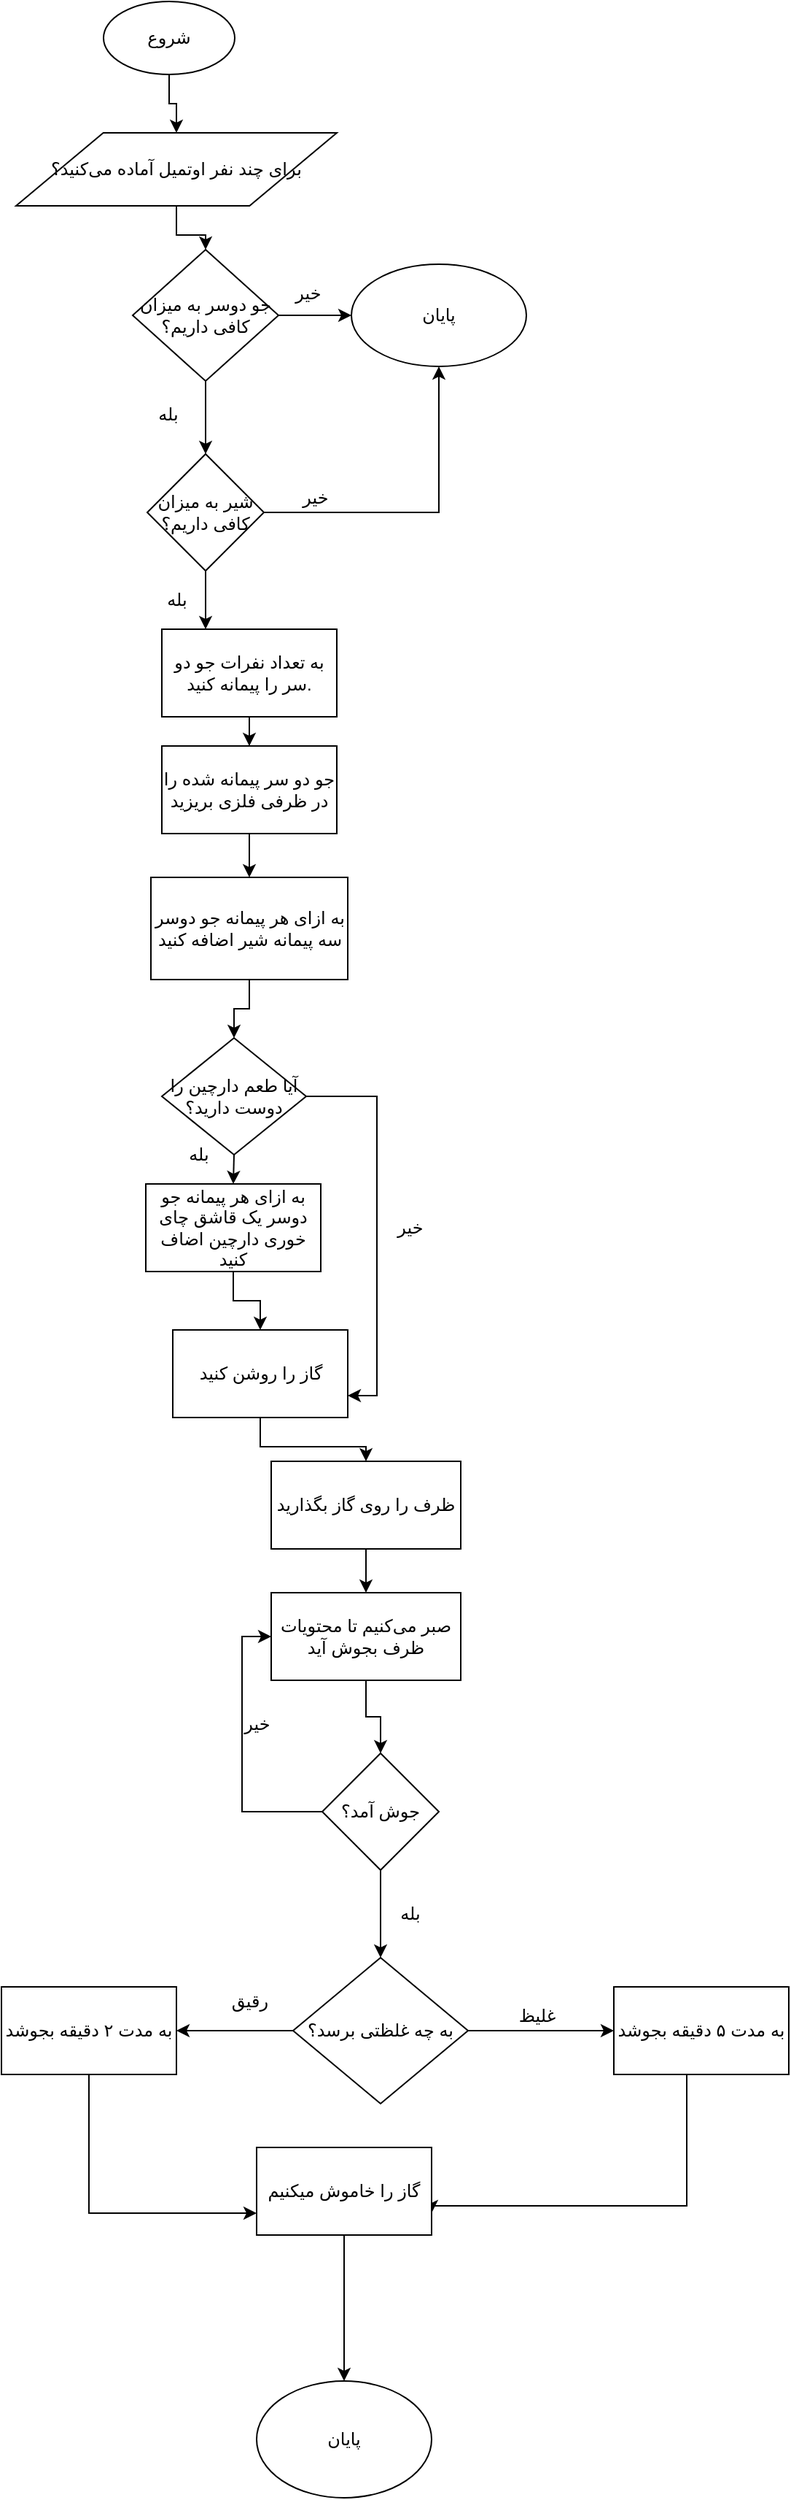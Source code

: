 <mxfile version="12.4.2" type="device" pages="1"><diagram id="BxdzoH3bgcKvWxq3Drij" name="Page-1"><mxGraphModel dx="946" dy="607" grid="1" gridSize="10" guides="1" tooltips="1" connect="1" arrows="1" fold="1" page="1" pageScale="1" pageWidth="850" pageHeight="1100" math="0" shadow="0"><root><mxCell id="0"/><mxCell id="1" parent="0"/><mxCell id="lXiFNmMoatrbVyF_59xv-57" value="" style="edgeStyle=orthogonalEdgeStyle;rounded=0;orthogonalLoop=1;jettySize=auto;html=1;" edge="1" parent="1" source="lXiFNmMoatrbVyF_59xv-3" target="lXiFNmMoatrbVyF_59xv-5"><mxGeometry relative="1" as="geometry"/></mxCell><mxCell id="lXiFNmMoatrbVyF_59xv-3" value="شروع" style="ellipse;whiteSpace=wrap;html=1;" vertex="1" parent="1"><mxGeometry x="110" y="10" width="90" height="50" as="geometry"/></mxCell><mxCell id="lXiFNmMoatrbVyF_59xv-4" style="edgeStyle=orthogonalEdgeStyle;rounded=0;orthogonalLoop=1;jettySize=auto;html=1;entryX=0.5;entryY=0;entryDx=0;entryDy=0;" edge="1" parent="1" source="lXiFNmMoatrbVyF_59xv-5" target="lXiFNmMoatrbVyF_59xv-37"><mxGeometry relative="1" as="geometry"/></mxCell><mxCell id="lXiFNmMoatrbVyF_59xv-5" value="برای چند نفر اوتمیل آماده می‌کنید؟" style="shape=parallelogram;perimeter=parallelogramPerimeter;whiteSpace=wrap;html=1;size=0.272;" vertex="1" parent="1"><mxGeometry x="50" y="100" width="220" height="50" as="geometry"/></mxCell><mxCell id="lXiFNmMoatrbVyF_59xv-6" value="" style="edgeStyle=orthogonalEdgeStyle;rounded=0;orthogonalLoop=1;jettySize=auto;html=1;" edge="1" parent="1" source="lXiFNmMoatrbVyF_59xv-7" target="lXiFNmMoatrbVyF_59xv-11"><mxGeometry relative="1" as="geometry"/></mxCell><mxCell id="lXiFNmMoatrbVyF_59xv-7" value="به تعداد نفرات جو دو سر را پیمانه کنید." style="rounded=0;whiteSpace=wrap;html=1;" vertex="1" parent="1"><mxGeometry x="150" y="440" width="120" height="60" as="geometry"/></mxCell><mxCell id="lXiFNmMoatrbVyF_59xv-68" style="edgeStyle=orthogonalEdgeStyle;rounded=0;orthogonalLoop=1;jettySize=auto;html=1;exitX=0.5;exitY=1;exitDx=0;exitDy=0;entryX=0.5;entryY=0;entryDx=0;entryDy=0;" edge="1" parent="1" source="lXiFNmMoatrbVyF_59xv-9" target="lXiFNmMoatrbVyF_59xv-65"><mxGeometry relative="1" as="geometry"/></mxCell><mxCell id="lXiFNmMoatrbVyF_59xv-9" value="به ازای هر پیمانه جو دوسر سه پیمانه شیر اضافه کنید" style="rounded=0;whiteSpace=wrap;html=1;" vertex="1" parent="1"><mxGeometry x="142.5" y="610" width="135" height="70" as="geometry"/></mxCell><mxCell id="lXiFNmMoatrbVyF_59xv-10" style="edgeStyle=orthogonalEdgeStyle;rounded=0;orthogonalLoop=1;jettySize=auto;html=1;entryX=0.5;entryY=0;entryDx=0;entryDy=0;" edge="1" parent="1" source="lXiFNmMoatrbVyF_59xv-11" target="lXiFNmMoatrbVyF_59xv-9"><mxGeometry relative="1" as="geometry"/></mxCell><mxCell id="lXiFNmMoatrbVyF_59xv-11" value="جو دو سر پیمانه شده را در ظرفی فلزی بریزید" style="rounded=0;whiteSpace=wrap;html=1;" vertex="1" parent="1"><mxGeometry x="150" y="520" width="120" height="60" as="geometry"/></mxCell><mxCell id="lXiFNmMoatrbVyF_59xv-12" style="edgeStyle=orthogonalEdgeStyle;rounded=0;orthogonalLoop=1;jettySize=auto;html=1;entryX=0.5;entryY=0;entryDx=0;entryDy=0;" edge="1" parent="1" source="lXiFNmMoatrbVyF_59xv-13" target="lXiFNmMoatrbVyF_59xv-15"><mxGeometry relative="1" as="geometry"/></mxCell><mxCell id="lXiFNmMoatrbVyF_59xv-13" value="به ازای هر پیمانه جو دوسر یک قاشق چای خوری دارچین اضاف کنید" style="rounded=0;whiteSpace=wrap;html=1;" vertex="1" parent="1"><mxGeometry x="139" y="820" width="120" height="60" as="geometry"/></mxCell><mxCell id="lXiFNmMoatrbVyF_59xv-14" style="edgeStyle=orthogonalEdgeStyle;rounded=0;orthogonalLoop=1;jettySize=auto;html=1;entryX=0.5;entryY=0;entryDx=0;entryDy=0;" edge="1" parent="1" source="lXiFNmMoatrbVyF_59xv-15" target="lXiFNmMoatrbVyF_59xv-17"><mxGeometry relative="1" as="geometry"/></mxCell><mxCell id="lXiFNmMoatrbVyF_59xv-15" value="گاز را روشن کنید" style="rounded=0;whiteSpace=wrap;html=1;" vertex="1" parent="1"><mxGeometry x="157.5" y="920" width="120" height="60" as="geometry"/></mxCell><mxCell id="lXiFNmMoatrbVyF_59xv-16" style="edgeStyle=orthogonalEdgeStyle;rounded=0;orthogonalLoop=1;jettySize=auto;html=1;entryX=0.5;entryY=0;entryDx=0;entryDy=0;" edge="1" parent="1" source="lXiFNmMoatrbVyF_59xv-17" target="lXiFNmMoatrbVyF_59xv-19"><mxGeometry relative="1" as="geometry"/></mxCell><mxCell id="lXiFNmMoatrbVyF_59xv-17" value="ظرف را روی گاز بگذارید" style="rounded=0;whiteSpace=wrap;html=1;" vertex="1" parent="1"><mxGeometry x="225" y="1010" width="130" height="60" as="geometry"/></mxCell><mxCell id="lXiFNmMoatrbVyF_59xv-18" style="edgeStyle=orthogonalEdgeStyle;rounded=0;orthogonalLoop=1;jettySize=auto;html=1;entryX=0.5;entryY=0;entryDx=0;entryDy=0;" edge="1" parent="1" source="lXiFNmMoatrbVyF_59xv-19" target="lXiFNmMoatrbVyF_59xv-22"><mxGeometry relative="1" as="geometry"/></mxCell><mxCell id="lXiFNmMoatrbVyF_59xv-19" value="صبر می‌کنیم تا محتویات ظرف بجوش آید" style="rounded=0;whiteSpace=wrap;html=1;" vertex="1" parent="1"><mxGeometry x="225" y="1100" width="130" height="60" as="geometry"/></mxCell><mxCell id="lXiFNmMoatrbVyF_59xv-20" style="edgeStyle=orthogonalEdgeStyle;rounded=0;orthogonalLoop=1;jettySize=auto;html=1;exitX=0;exitY=0.5;exitDx=0;exitDy=0;exitPerimeter=0;entryX=0;entryY=0.5;entryDx=0;entryDy=0;" edge="1" parent="1" source="lXiFNmMoatrbVyF_59xv-22" target="lXiFNmMoatrbVyF_59xv-19"><mxGeometry relative="1" as="geometry"><mxPoint x="100" y="890" as="targetPoint"/></mxGeometry></mxCell><mxCell id="lXiFNmMoatrbVyF_59xv-42" value="" style="edgeStyle=orthogonalEdgeStyle;rounded=0;orthogonalLoop=1;jettySize=auto;html=1;" edge="1" parent="1" source="lXiFNmMoatrbVyF_59xv-22" target="lXiFNmMoatrbVyF_59xv-41"><mxGeometry relative="1" as="geometry"/></mxCell><mxCell id="lXiFNmMoatrbVyF_59xv-22" value="جوش آمد؟" style="rhombus;whiteSpace=wrap;html=1;" vertex="1" parent="1"><mxGeometry x="260" y="1210" width="80" height="80" as="geometry"/></mxCell><mxCell id="lXiFNmMoatrbVyF_59xv-56" style="edgeStyle=orthogonalEdgeStyle;rounded=0;orthogonalLoop=1;jettySize=auto;html=1;entryX=1;entryY=0.75;entryDx=0;entryDy=0;" edge="1" parent="1" source="lXiFNmMoatrbVyF_59xv-27" target="lXiFNmMoatrbVyF_59xv-29"><mxGeometry relative="1" as="geometry"><Array as="points"><mxPoint x="510" y="1520"/><mxPoint x="335" y="1520"/></Array></mxGeometry></mxCell><mxCell id="lXiFNmMoatrbVyF_59xv-27" value="به مدت ۵ دقیقه بجوشد" style="rounded=0;whiteSpace=wrap;html=1;" vertex="1" parent="1"><mxGeometry x="460" y="1370" width="120" height="60" as="geometry"/></mxCell><mxCell id="lXiFNmMoatrbVyF_59xv-28" style="edgeStyle=orthogonalEdgeStyle;rounded=0;orthogonalLoop=1;jettySize=auto;html=1;entryX=0.5;entryY=0;entryDx=0;entryDy=0;" edge="1" parent="1" source="lXiFNmMoatrbVyF_59xv-29" target="lXiFNmMoatrbVyF_59xv-30"><mxGeometry relative="1" as="geometry"/></mxCell><mxCell id="lXiFNmMoatrbVyF_59xv-29" value="گاز را خاموش میکنیم" style="rounded=0;whiteSpace=wrap;html=1;" vertex="1" parent="1"><mxGeometry x="215" y="1480" width="120" height="60" as="geometry"/></mxCell><mxCell id="lXiFNmMoatrbVyF_59xv-30" value="پایان" style="ellipse;whiteSpace=wrap;html=1;" vertex="1" parent="1"><mxGeometry x="215" y="1640" width="120" height="80" as="geometry"/></mxCell><mxCell id="lXiFNmMoatrbVyF_59xv-31" value="خیر" style="text;html=1;align=center;verticalAlign=middle;resizable=0;points=[];autosize=1;" vertex="1" parent="1"><mxGeometry x="200" y="1180" width="30" height="20" as="geometry"/></mxCell><mxCell id="lXiFNmMoatrbVyF_59xv-32" value="بله" style="text;html=1;align=center;verticalAlign=middle;resizable=0;points=[];autosize=1;" vertex="1" parent="1"><mxGeometry x="305" y="1310" width="30" height="20" as="geometry"/></mxCell><mxCell id="lXiFNmMoatrbVyF_59xv-36" value="" style="edgeStyle=orthogonalEdgeStyle;rounded=0;orthogonalLoop=1;jettySize=auto;html=1;" edge="1" parent="1" source="lXiFNmMoatrbVyF_59xv-37" target="lXiFNmMoatrbVyF_59xv-38"><mxGeometry relative="1" as="geometry"/></mxCell><mxCell id="lXiFNmMoatrbVyF_59xv-61" style="edgeStyle=orthogonalEdgeStyle;rounded=0;orthogonalLoop=1;jettySize=auto;html=1;exitX=0.5;exitY=1;exitDx=0;exitDy=0;entryX=0.5;entryY=0;entryDx=0;entryDy=0;" edge="1" parent="1" source="lXiFNmMoatrbVyF_59xv-37" target="lXiFNmMoatrbVyF_59xv-58"><mxGeometry relative="1" as="geometry"/></mxCell><mxCell id="lXiFNmMoatrbVyF_59xv-37" value="جو دوسر به میزان کافی داریم؟" style="rhombus;whiteSpace=wrap;html=1;" vertex="1" parent="1"><mxGeometry x="130" y="180" width="100" height="90" as="geometry"/></mxCell><mxCell id="lXiFNmMoatrbVyF_59xv-38" value="پایان" style="ellipse;whiteSpace=wrap;html=1;" vertex="1" parent="1"><mxGeometry x="280" y="190" width="120" height="70" as="geometry"/></mxCell><mxCell id="lXiFNmMoatrbVyF_59xv-39" value="بله" style="text;html=1;align=center;verticalAlign=middle;resizable=0;points=[];;autosize=1;" vertex="1" parent="1"><mxGeometry x="139" y="283" width="30" height="20" as="geometry"/></mxCell><mxCell id="lXiFNmMoatrbVyF_59xv-40" value="خیر" style="text;html=1;align=center;verticalAlign=middle;resizable=0;points=[];;autosize=1;" vertex="1" parent="1"><mxGeometry x="235" y="200" width="30" height="20" as="geometry"/></mxCell><mxCell id="lXiFNmMoatrbVyF_59xv-44" value="" style="edgeStyle=orthogonalEdgeStyle;rounded=0;orthogonalLoop=1;jettySize=auto;html=1;entryX=0;entryY=0.5;entryDx=0;entryDy=0;" edge="1" parent="1" source="lXiFNmMoatrbVyF_59xv-41" target="lXiFNmMoatrbVyF_59xv-27"><mxGeometry relative="1" as="geometry"><mxPoint x="395" y="1290" as="targetPoint"/></mxGeometry></mxCell><mxCell id="lXiFNmMoatrbVyF_59xv-48" style="edgeStyle=orthogonalEdgeStyle;rounded=0;orthogonalLoop=1;jettySize=auto;html=1;entryX=1;entryY=0.5;entryDx=0;entryDy=0;" edge="1" parent="1" source="lXiFNmMoatrbVyF_59xv-41" target="lXiFNmMoatrbVyF_59xv-45"><mxGeometry relative="1" as="geometry"/></mxCell><mxCell id="lXiFNmMoatrbVyF_59xv-41" value="به چه غلظتی برسد؟" style="rhombus;whiteSpace=wrap;html=1;" vertex="1" parent="1"><mxGeometry x="240" y="1350" width="120" height="100" as="geometry"/></mxCell><mxCell id="lXiFNmMoatrbVyF_59xv-55" style="edgeStyle=orthogonalEdgeStyle;rounded=0;orthogonalLoop=1;jettySize=auto;html=1;exitX=0.5;exitY=1;exitDx=0;exitDy=0;entryX=0;entryY=0.75;entryDx=0;entryDy=0;" edge="1" parent="1" source="lXiFNmMoatrbVyF_59xv-45" target="lXiFNmMoatrbVyF_59xv-29"><mxGeometry relative="1" as="geometry"/></mxCell><mxCell id="lXiFNmMoatrbVyF_59xv-45" value="به مدت ۲ دقیقه بجوشد" style="rounded=0;whiteSpace=wrap;html=1;" vertex="1" parent="1"><mxGeometry x="40" y="1370" width="120" height="60" as="geometry"/></mxCell><mxCell id="lXiFNmMoatrbVyF_59xv-47" value="غلیظ" style="text;html=1;align=center;verticalAlign=middle;resizable=0;points=[];;autosize=1;" vertex="1" parent="1"><mxGeometry x="392" y="1380" width="30" height="20" as="geometry"/></mxCell><mxCell id="lXiFNmMoatrbVyF_59xv-49" value="رقیق" style="text;html=1;align=center;verticalAlign=middle;resizable=0;points=[];;autosize=1;" vertex="1" parent="1"><mxGeometry x="195" y="1370" width="30" height="20" as="geometry"/></mxCell><mxCell id="lXiFNmMoatrbVyF_59xv-60" value="" style="edgeStyle=orthogonalEdgeStyle;rounded=0;orthogonalLoop=1;jettySize=auto;html=1;entryX=0.5;entryY=1;entryDx=0;entryDy=0;" edge="1" parent="1" source="lXiFNmMoatrbVyF_59xv-58" target="lXiFNmMoatrbVyF_59xv-38"><mxGeometry relative="1" as="geometry"><mxPoint x="300" y="360" as="targetPoint"/></mxGeometry></mxCell><mxCell id="lXiFNmMoatrbVyF_59xv-62" style="edgeStyle=orthogonalEdgeStyle;rounded=0;orthogonalLoop=1;jettySize=auto;html=1;exitX=0.5;exitY=1;exitDx=0;exitDy=0;entryX=0.25;entryY=0;entryDx=0;entryDy=0;" edge="1" parent="1" source="lXiFNmMoatrbVyF_59xv-58" target="lXiFNmMoatrbVyF_59xv-7"><mxGeometry relative="1" as="geometry"/></mxCell><mxCell id="lXiFNmMoatrbVyF_59xv-58" value="&lt;span style=&quot;white-space: normal&quot;&gt;شیر به میزان کافی داریم؟&lt;/span&gt;" style="rhombus;whiteSpace=wrap;html=1;" vertex="1" parent="1"><mxGeometry x="140" y="320" width="80" height="80" as="geometry"/></mxCell><mxCell id="lXiFNmMoatrbVyF_59xv-63" value="بله" style="text;html=1;align=center;verticalAlign=middle;resizable=0;points=[];;autosize=1;" vertex="1" parent="1"><mxGeometry x="145" y="410" width="30" height="20" as="geometry"/></mxCell><mxCell id="lXiFNmMoatrbVyF_59xv-64" value="خیر" style="text;html=1;align=center;verticalAlign=middle;resizable=0;points=[];;autosize=1;" vertex="1" parent="1"><mxGeometry x="240" y="340" width="30" height="20" as="geometry"/></mxCell><mxCell id="lXiFNmMoatrbVyF_59xv-69" style="edgeStyle=orthogonalEdgeStyle;rounded=0;orthogonalLoop=1;jettySize=auto;html=1;exitX=0.5;exitY=1;exitDx=0;exitDy=0;entryX=0.5;entryY=0;entryDx=0;entryDy=0;" edge="1" parent="1" source="lXiFNmMoatrbVyF_59xv-65" target="lXiFNmMoatrbVyF_59xv-13"><mxGeometry relative="1" as="geometry"/></mxCell><mxCell id="lXiFNmMoatrbVyF_59xv-72" style="edgeStyle=orthogonalEdgeStyle;rounded=0;orthogonalLoop=1;jettySize=auto;html=1;exitX=1;exitY=0.5;exitDx=0;exitDy=0;entryX=1;entryY=0.75;entryDx=0;entryDy=0;" edge="1" parent="1" source="lXiFNmMoatrbVyF_59xv-65" target="lXiFNmMoatrbVyF_59xv-15"><mxGeometry relative="1" as="geometry"/></mxCell><mxCell id="lXiFNmMoatrbVyF_59xv-65" value="آیا طعم دارچین را دوست دارید؟" style="rhombus;whiteSpace=wrap;html=1;" vertex="1" parent="1"><mxGeometry x="150" y="720" width="99" height="80" as="geometry"/></mxCell><mxCell id="lXiFNmMoatrbVyF_59xv-70" value="بله" style="text;html=1;align=center;verticalAlign=middle;resizable=0;points=[];;autosize=1;" vertex="1" parent="1"><mxGeometry x="160" y="790" width="30" height="20" as="geometry"/></mxCell><mxCell id="lXiFNmMoatrbVyF_59xv-71" value="خیر" style="text;html=1;align=center;verticalAlign=middle;resizable=0;points=[];;autosize=1;" vertex="1" parent="1"><mxGeometry x="305" y="840" width="30" height="20" as="geometry"/></mxCell></root></mxGraphModel></diagram></mxfile>